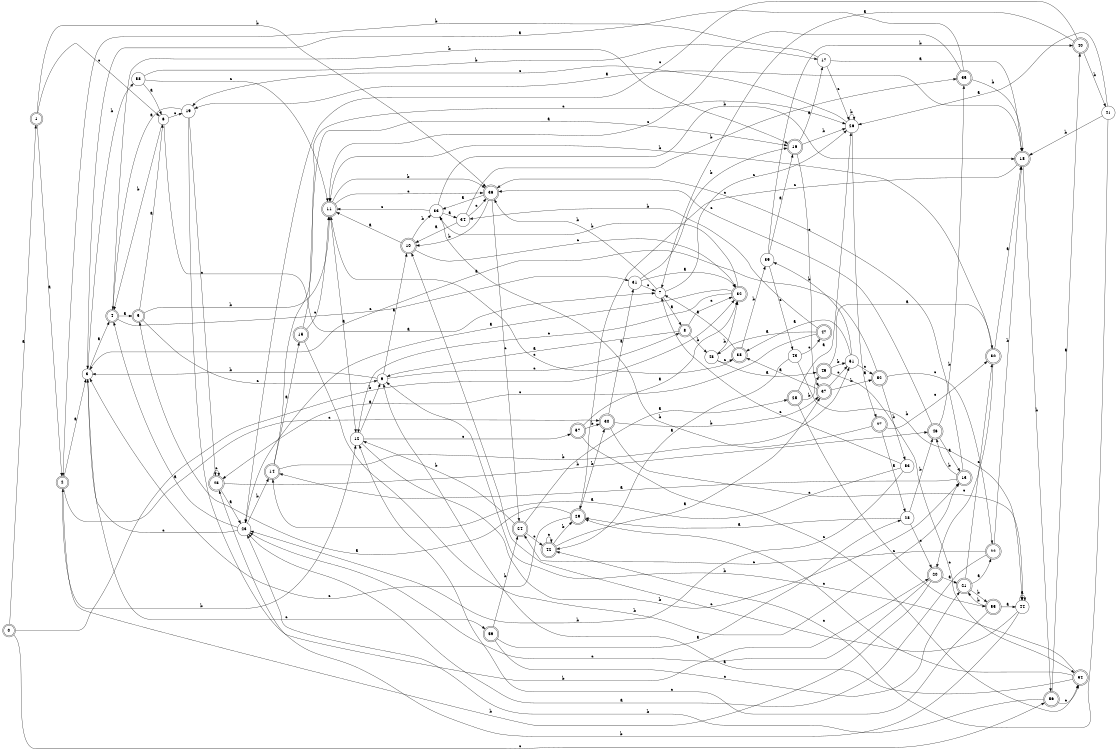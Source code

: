 digraph n48_9 {
__start0 [label="" shape="none"];

rankdir=LR;
size="8,5";

s0 [style="rounded,filled", color="black", fillcolor="white" shape="doublecircle", label="0"];
s1 [style="rounded,filled", color="black", fillcolor="white" shape="doublecircle", label="1"];
s2 [style="rounded,filled", color="black", fillcolor="white" shape="doublecircle", label="2"];
s3 [style="filled", color="black", fillcolor="white" shape="circle", label="3"];
s4 [style="rounded,filled", color="black", fillcolor="white" shape="doublecircle", label="4"];
s5 [style="rounded,filled", color="black", fillcolor="white" shape="doublecircle", label="5"];
s6 [style="filled", color="black", fillcolor="white" shape="circle", label="6"];
s7 [style="filled", color="black", fillcolor="white" shape="circle", label="7"];
s8 [style="rounded,filled", color="black", fillcolor="white" shape="doublecircle", label="8"];
s9 [style="filled", color="black", fillcolor="white" shape="circle", label="9"];
s10 [style="rounded,filled", color="black", fillcolor="white" shape="doublecircle", label="10"];
s11 [style="rounded,filled", color="black", fillcolor="white" shape="doublecircle", label="11"];
s12 [style="filled", color="black", fillcolor="white" shape="circle", label="12"];
s13 [style="rounded,filled", color="black", fillcolor="white" shape="doublecircle", label="13"];
s14 [style="rounded,filled", color="black", fillcolor="white" shape="doublecircle", label="14"];
s15 [style="rounded,filled", color="black", fillcolor="white" shape="doublecircle", label="15"];
s16 [style="rounded,filled", color="black", fillcolor="white" shape="doublecircle", label="16"];
s17 [style="filled", color="black", fillcolor="white" shape="circle", label="17"];
s18 [style="rounded,filled", color="black", fillcolor="white" shape="doublecircle", label="18"];
s19 [style="filled", color="black", fillcolor="white" shape="circle", label="19"];
s20 [style="rounded,filled", color="black", fillcolor="white" shape="doublecircle", label="20"];
s21 [style="rounded,filled", color="black", fillcolor="white" shape="doublecircle", label="21"];
s22 [style="rounded,filled", color="black", fillcolor="white" shape="doublecircle", label="22"];
s23 [style="filled", color="black", fillcolor="white" shape="circle", label="23"];
s24 [style="rounded,filled", color="black", fillcolor="white" shape="doublecircle", label="24"];
s25 [style="rounded,filled", color="black", fillcolor="white" shape="doublecircle", label="25"];
s26 [style="filled", color="black", fillcolor="white" shape="circle", label="26"];
s27 [style="rounded,filled", color="black", fillcolor="white" shape="doublecircle", label="27"];
s28 [style="filled", color="black", fillcolor="white" shape="circle", label="28"];
s29 [style="rounded,filled", color="black", fillcolor="white" shape="doublecircle", label="29"];
s30 [style="rounded,filled", color="black", fillcolor="white" shape="doublecircle", label="30"];
s31 [style="filled", color="black", fillcolor="white" shape="circle", label="31"];
s32 [style="rounded,filled", color="black", fillcolor="white" shape="doublecircle", label="32"];
s33 [style="filled", color="black", fillcolor="white" shape="circle", label="33"];
s34 [style="filled", color="black", fillcolor="white" shape="circle", label="34"];
s35 [style="rounded,filled", color="black", fillcolor="white" shape="doublecircle", label="35"];
s36 [style="rounded,filled", color="black", fillcolor="white" shape="doublecircle", label="36"];
s37 [style="rounded,filled", color="black", fillcolor="white" shape="doublecircle", label="37"];
s38 [style="rounded,filled", color="black", fillcolor="white" shape="doublecircle", label="38"];
s39 [style="filled", color="black", fillcolor="white" shape="circle", label="39"];
s40 [style="rounded,filled", color="black", fillcolor="white" shape="doublecircle", label="40"];
s41 [style="filled", color="black", fillcolor="white" shape="circle", label="41"];
s42 [style="rounded,filled", color="black", fillcolor="white" shape="doublecircle", label="42"];
s43 [style="filled", color="black", fillcolor="white" shape="circle", label="43"];
s44 [style="filled", color="black", fillcolor="white" shape="circle", label="44"];
s45 [style="rounded,filled", color="black", fillcolor="white" shape="doublecircle", label="45"];
s46 [style="rounded,filled", color="black", fillcolor="white" shape="doublecircle", label="46"];
s47 [style="rounded,filled", color="black", fillcolor="white" shape="doublecircle", label="47"];
s48 [style="filled", color="black", fillcolor="white" shape="circle", label="48"];
s49 [style="rounded,filled", color="black", fillcolor="white" shape="doublecircle", label="49"];
s50 [style="rounded,filled", color="black", fillcolor="white" shape="doublecircle", label="50"];
s51 [style="filled", color="black", fillcolor="white" shape="circle", label="51"];
s52 [style="rounded,filled", color="black", fillcolor="white" shape="doublecircle", label="52"];
s53 [style="filled", color="black", fillcolor="white" shape="circle", label="53"];
s54 [style="rounded,filled", color="black", fillcolor="white" shape="doublecircle", label="54"];
s55 [style="rounded,filled", color="black", fillcolor="white" shape="doublecircle", label="55"];
s56 [style="rounded,filled", color="black", fillcolor="white" shape="doublecircle", label="56"];
s57 [style="rounded,filled", color="black", fillcolor="white" shape="doublecircle", label="57"];
s58 [style="filled", color="black", fillcolor="white" shape="circle", label="58"];
s59 [style="rounded,filled", color="black", fillcolor="white" shape="doublecircle", label="59"];
s0 -> s1 [label="a"];
s0 -> s32 [label="b"];
s0 -> s56 [label="c"];
s1 -> s2 [label="a"];
s1 -> s36 [label="b"];
s1 -> s6 [label="c"];
s2 -> s3 [label="a"];
s2 -> s12 [label="b"];
s2 -> s30 [label="c"];
s3 -> s4 [label="a"];
s3 -> s58 [label="b"];
s3 -> s59 [label="c"];
s4 -> s5 [label="a"];
s4 -> s16 [label="b"];
s4 -> s31 [label="c"];
s5 -> s6 [label="a"];
s5 -> s11 [label="b"];
s5 -> s9 [label="c"];
s6 -> s7 [label="a"];
s6 -> s4 [label="b"];
s6 -> s19 [label="c"];
s7 -> s8 [label="a"];
s7 -> s36 [label="b"];
s7 -> s26 [label="c"];
s8 -> s9 [label="a"];
s8 -> s48 [label="b"];
s8 -> s32 [label="c"];
s9 -> s10 [label="a"];
s9 -> s3 [label="b"];
s9 -> s8 [label="c"];
s10 -> s11 [label="a"];
s10 -> s33 [label="b"];
s10 -> s32 [label="c"];
s11 -> s12 [label="a"];
s11 -> s36 [label="b"];
s11 -> s36 [label="c"];
s12 -> s9 [label="a"];
s12 -> s13 [label="b"];
s12 -> s57 [label="c"];
s13 -> s14 [label="a"];
s13 -> s46 [label="b"];
s13 -> s36 [label="c"];
s14 -> s15 [label="a"];
s14 -> s51 [label="b"];
s14 -> s26 [label="c"];
s15 -> s16 [label="a"];
s15 -> s13 [label="b"];
s15 -> s11 [label="c"];
s16 -> s17 [label="a"];
s16 -> s26 [label="b"];
s16 -> s37 [label="c"];
s17 -> s18 [label="a"];
s17 -> s2 [label="b"];
s17 -> s26 [label="c"];
s18 -> s19 [label="a"];
s18 -> s56 [label="b"];
s18 -> s29 [label="c"];
s19 -> s4 [label="a"];
s19 -> s20 [label="b"];
s19 -> s45 [label="c"];
s20 -> s21 [label="a"];
s20 -> s2 [label="b"];
s20 -> s23 [label="c"];
s21 -> s22 [label="a"];
s21 -> s55 [label="b"];
s21 -> s50 [label="c"];
s22 -> s23 [label="a"];
s22 -> s18 [label="b"];
s22 -> s24 [label="c"];
s23 -> s4 [label="a"];
s23 -> s14 [label="b"];
s23 -> s3 [label="c"];
s24 -> s25 [label="a"];
s24 -> s12 [label="b"];
s24 -> s42 [label="c"];
s25 -> s26 [label="a"];
s25 -> s49 [label="b"];
s25 -> s55 [label="c"];
s26 -> s27 [label="a"];
s26 -> s26 [label="b"];
s26 -> s19 [label="c"];
s27 -> s28 [label="a"];
s27 -> s33 [label="b"];
s27 -> s50 [label="c"];
s28 -> s29 [label="a"];
s28 -> s46 [label="b"];
s28 -> s20 [label="c"];
s29 -> s5 [label="a"];
s29 -> s30 [label="b"];
s29 -> s3 [label="c"];
s30 -> s31 [label="a"];
s30 -> s37 [label="b"];
s30 -> s44 [label="c"];
s31 -> s32 [label="a"];
s31 -> s16 [label="b"];
s31 -> s7 [label="c"];
s32 -> s23 [label="a"];
s32 -> s33 [label="b"];
s32 -> s12 [label="c"];
s33 -> s34 [label="a"];
s33 -> s18 [label="b"];
s33 -> s11 [label="c"];
s34 -> s10 [label="a"];
s34 -> s35 [label="b"];
s34 -> s36 [label="c"];
s35 -> s3 [label="a"];
s35 -> s18 [label="b"];
s35 -> s11 [label="c"];
s36 -> s33 [label="a"];
s36 -> s10 [label="b"];
s36 -> s24 [label="c"];
s37 -> s38 [label="a"];
s37 -> s52 [label="b"];
s37 -> s51 [label="c"];
s38 -> s7 [label="a"];
s38 -> s39 [label="b"];
s38 -> s11 [label="c"];
s39 -> s16 [label="a"];
s39 -> s40 [label="b"];
s39 -> s43 [label="c"];
s40 -> s7 [label="a"];
s40 -> s41 [label="b"];
s40 -> s23 [label="c"];
s41 -> s26 [label="a"];
s41 -> s18 [label="b"];
s41 -> s42 [label="c"];
s42 -> s37 [label="a"];
s42 -> s29 [label="b"];
s42 -> s42 [label="c"];
s43 -> s42 [label="a"];
s43 -> s44 [label="b"];
s43 -> s47 [label="c"];
s44 -> s44 [label="a"];
s44 -> s45 [label="b"];
s44 -> s10 [label="c"];
s45 -> s23 [label="a"];
s45 -> s46 [label="b"];
s45 -> s45 [label="c"];
s46 -> s13 [label="a"];
s46 -> s35 [label="b"];
s46 -> s36 [label="c"];
s47 -> s48 [label="a"];
s47 -> s34 [label="b"];
s47 -> s45 [label="c"];
s48 -> s49 [label="a"];
s48 -> s32 [label="b"];
s48 -> s38 [label="c"];
s49 -> s50 [label="a"];
s49 -> s51 [label="b"];
s49 -> s54 [label="c"];
s50 -> s18 [label="a"];
s50 -> s11 [label="b"];
s50 -> s20 [label="c"];
s51 -> s38 [label="a"];
s51 -> s39 [label="b"];
s51 -> s52 [label="c"];
s52 -> s3 [label="a"];
s52 -> s53 [label="b"];
s52 -> s22 [label="c"];
s53 -> s14 [label="a"];
s53 -> s23 [label="b"];
s53 -> s7 [label="c"];
s54 -> s9 [label="a"];
s54 -> s9 [label="b"];
s54 -> s29 [label="c"];
s55 -> s44 [label="a"];
s55 -> s21 [label="b"];
s55 -> s12 [label="c"];
s56 -> s40 [label="a"];
s56 -> s23 [label="b"];
s56 -> s54 [label="c"];
s57 -> s32 [label="a"];
s57 -> s30 [label="b"];
s57 -> s54 [label="c"];
s58 -> s6 [label="a"];
s58 -> s17 [label="b"];
s58 -> s11 [label="c"];
s59 -> s28 [label="a"];
s59 -> s24 [label="b"];
s59 -> s21 [label="c"];

}